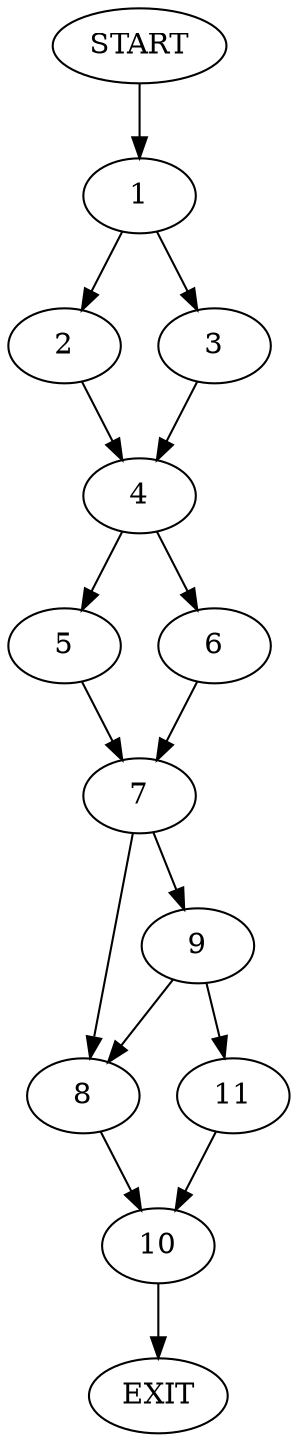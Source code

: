 digraph {
0 [label="START"];
1;
2;
3;
4;
5;
6;
7;
8;
9;
10;
11;
12 [label="EXIT"];
0 -> 1;
1 -> 2;
1 -> 3;
3 -> 4;
2 -> 4;
4 -> 5;
4 -> 6;
5 -> 7;
6 -> 7;
7 -> 8;
7 -> 9;
8 -> 10;
9 -> 8;
9 -> 11;
11 -> 10;
10 -> 12;
}